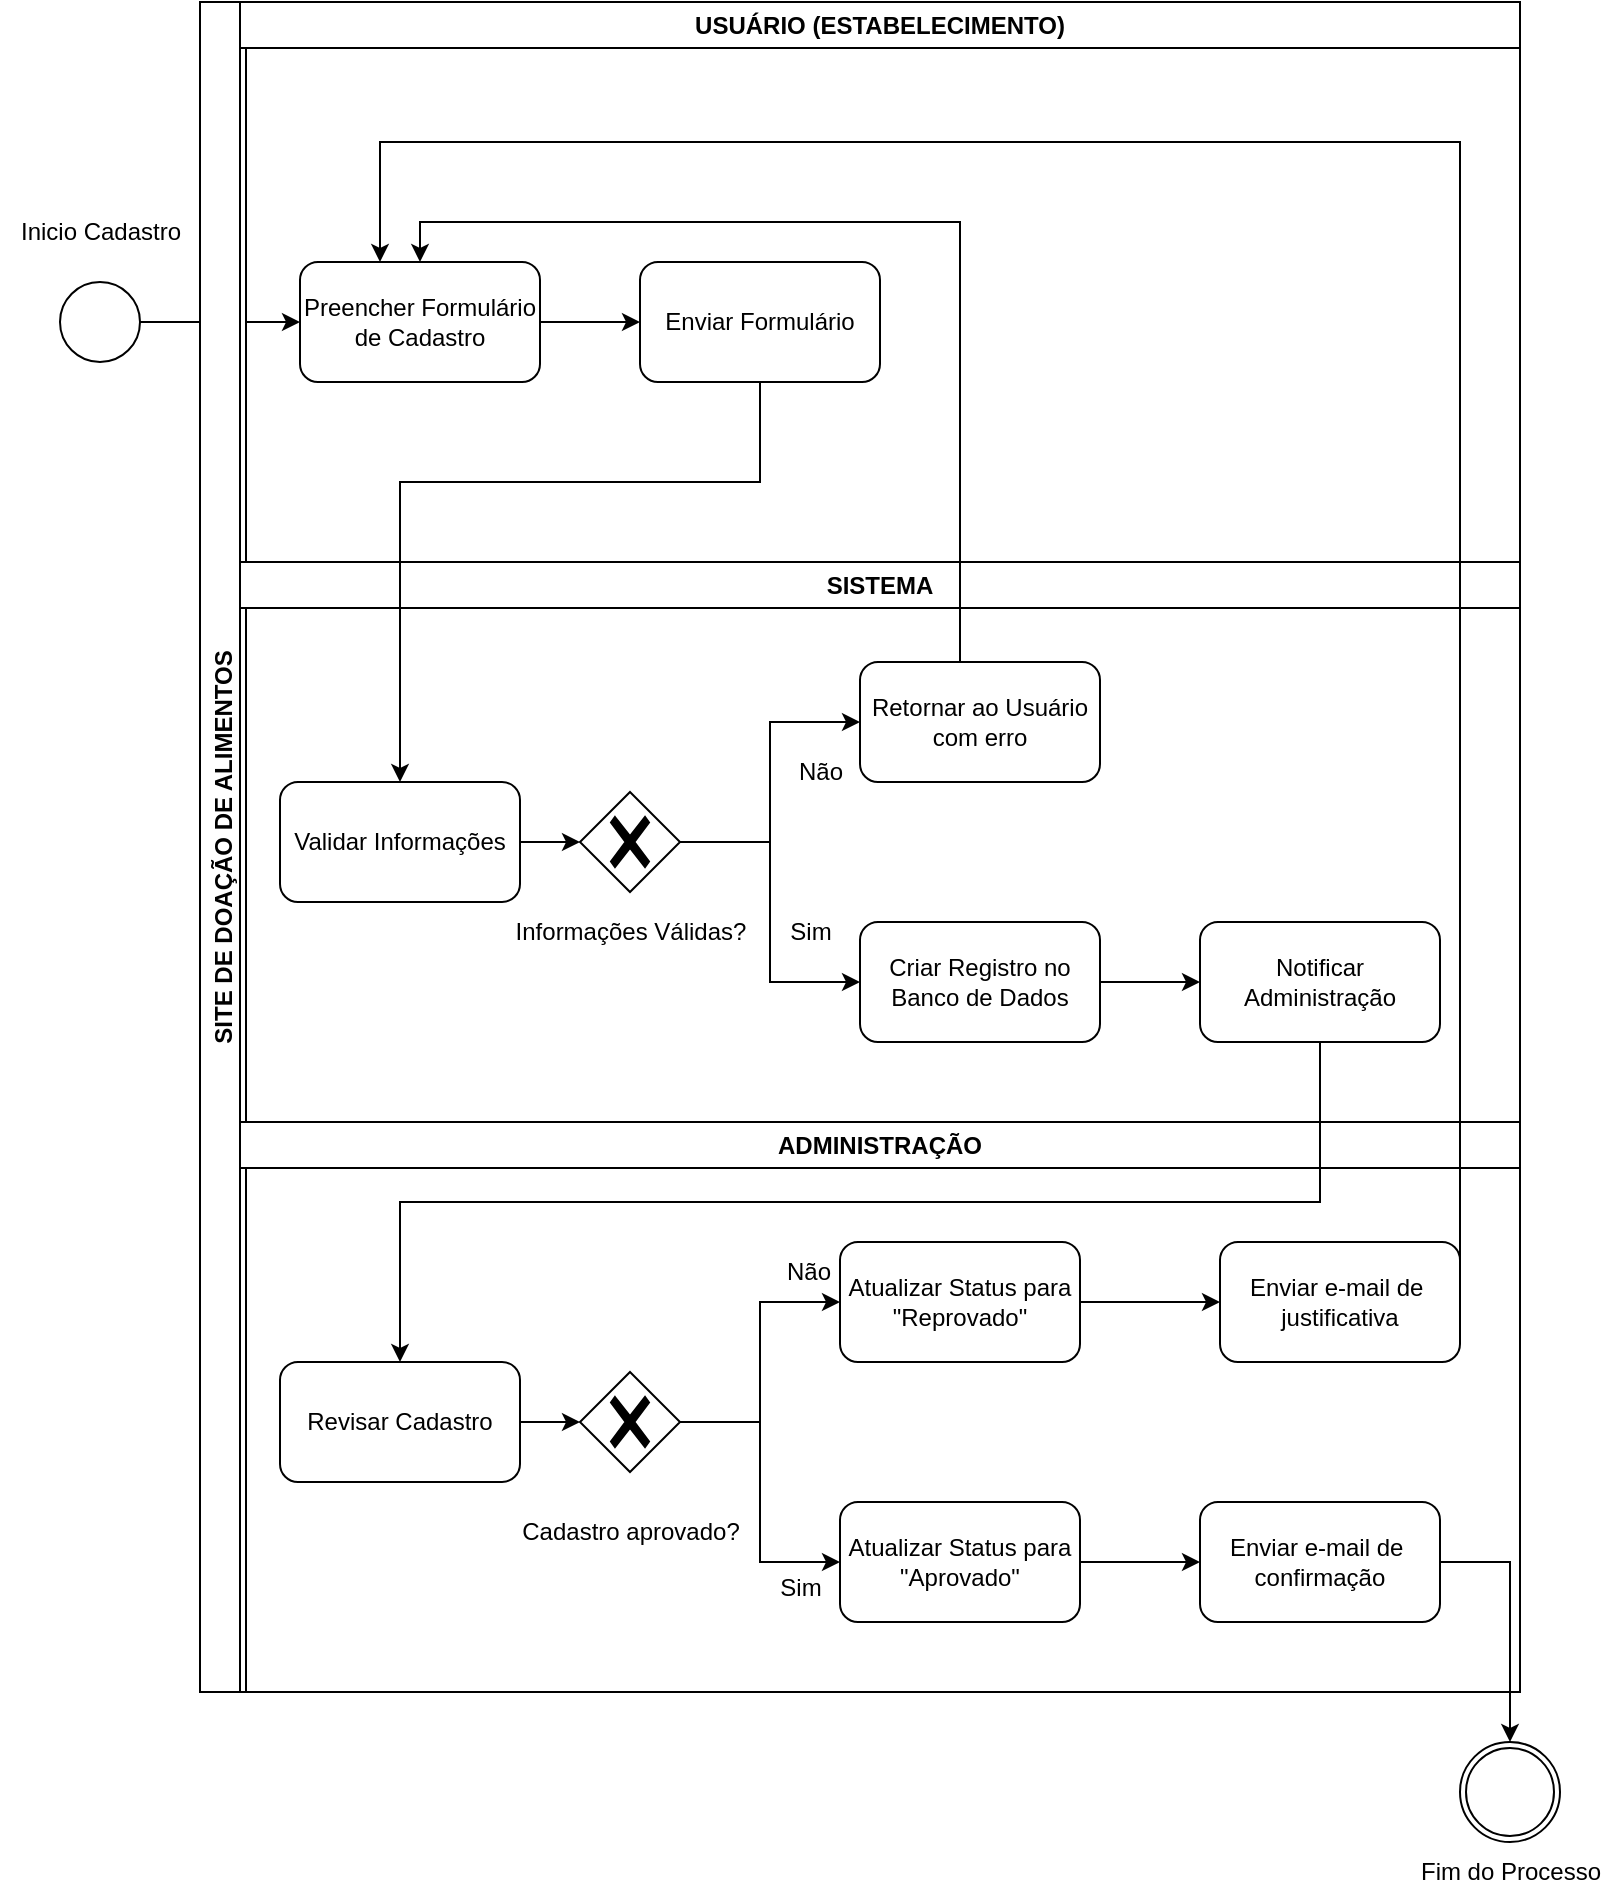 <mxfile version="24.7.16">
  <diagram name="Página-1" id="1upfq-E3TZnH4Ai5wknj">
    <mxGraphModel dx="1903" dy="899" grid="1" gridSize="10" guides="1" tooltips="1" connect="1" arrows="1" fold="1" page="1" pageScale="1" pageWidth="827" pageHeight="1169" math="0" shadow="0">
      <root>
        <mxCell id="0" />
        <mxCell id="1" parent="0" />
        <mxCell id="b5OuM27qtwzma6k_WAEG-50" style="edgeStyle=orthogonalEdgeStyle;rounded=0;orthogonalLoop=1;jettySize=auto;html=1;entryX=0;entryY=0.5;entryDx=0;entryDy=0;" edge="1" parent="1" source="b5OuM27qtwzma6k_WAEG-1" target="b5OuM27qtwzma6k_WAEG-12">
          <mxGeometry relative="1" as="geometry" />
        </mxCell>
        <mxCell id="b5OuM27qtwzma6k_WAEG-1" value="" style="ellipse;whiteSpace=wrap;html=1;" vertex="1" parent="1">
          <mxGeometry x="40" y="170" width="40" height="40" as="geometry" />
        </mxCell>
        <mxCell id="b5OuM27qtwzma6k_WAEG-2" value="Inicio Cadastro" style="text;html=1;align=center;verticalAlign=middle;resizable=0;points=[];autosize=1;strokeColor=none;fillColor=none;" vertex="1" parent="1">
          <mxGeometry x="10" y="130" width="100" height="30" as="geometry" />
        </mxCell>
        <mxCell id="b5OuM27qtwzma6k_WAEG-3" value="SITE DE DOAÇÃO DE ALIMENTOS" style="swimlane;horizontal=0;whiteSpace=wrap;html=1;" vertex="1" parent="1">
          <mxGeometry x="110" y="30" width="660" height="845" as="geometry" />
        </mxCell>
        <mxCell id="b5OuM27qtwzma6k_WAEG-9" value="USUÁRIO (ESTABELECIMENTO)" style="swimlane;whiteSpace=wrap;html=1;startSize=23;" vertex="1" parent="b5OuM27qtwzma6k_WAEG-3">
          <mxGeometry x="20" width="640" height="280" as="geometry" />
        </mxCell>
        <mxCell id="b5OuM27qtwzma6k_WAEG-12" value="Preencher Formulário de Cadastro" style="rounded=1;whiteSpace=wrap;html=1;" vertex="1" parent="b5OuM27qtwzma6k_WAEG-9">
          <mxGeometry x="30" y="130" width="120" height="60" as="geometry" />
        </mxCell>
        <mxCell id="b5OuM27qtwzma6k_WAEG-14" value="Enviar Formulário" style="rounded=1;whiteSpace=wrap;html=1;" vertex="1" parent="b5OuM27qtwzma6k_WAEG-9">
          <mxGeometry x="200" y="130" width="120" height="60" as="geometry" />
        </mxCell>
        <mxCell id="b5OuM27qtwzma6k_WAEG-13" style="edgeStyle=orthogonalEdgeStyle;rounded=0;orthogonalLoop=1;jettySize=auto;html=1;" edge="1" parent="b5OuM27qtwzma6k_WAEG-9" source="b5OuM27qtwzma6k_WAEG-12" target="b5OuM27qtwzma6k_WAEG-14">
          <mxGeometry relative="1" as="geometry">
            <mxPoint x="220" y="80" as="targetPoint" />
          </mxGeometry>
        </mxCell>
        <mxCell id="b5OuM27qtwzma6k_WAEG-10" value="SISTEMA" style="swimlane;whiteSpace=wrap;html=1;" vertex="1" parent="b5OuM27qtwzma6k_WAEG-3">
          <mxGeometry x="20" y="280" width="640" height="280" as="geometry" />
        </mxCell>
        <mxCell id="b5OuM27qtwzma6k_WAEG-15" value="Validar Informações" style="rounded=1;whiteSpace=wrap;html=1;" vertex="1" parent="b5OuM27qtwzma6k_WAEG-10">
          <mxGeometry x="20" y="110" width="120" height="60" as="geometry" />
        </mxCell>
        <mxCell id="b5OuM27qtwzma6k_WAEG-22" style="edgeStyle=orthogonalEdgeStyle;rounded=0;orthogonalLoop=1;jettySize=auto;html=1;entryX=0;entryY=0.5;entryDx=0;entryDy=0;" edge="1" parent="b5OuM27qtwzma6k_WAEG-10" source="b5OuM27qtwzma6k_WAEG-17" target="b5OuM27qtwzma6k_WAEG-21">
          <mxGeometry relative="1" as="geometry" />
        </mxCell>
        <mxCell id="b5OuM27qtwzma6k_WAEG-26" style="edgeStyle=orthogonalEdgeStyle;rounded=0;orthogonalLoop=1;jettySize=auto;html=1;entryX=0;entryY=0.5;entryDx=0;entryDy=0;" edge="1" parent="b5OuM27qtwzma6k_WAEG-10" source="b5OuM27qtwzma6k_WAEG-17" target="b5OuM27qtwzma6k_WAEG-25">
          <mxGeometry relative="1" as="geometry" />
        </mxCell>
        <mxCell id="b5OuM27qtwzma6k_WAEG-17" value="" style="points=[[0.25,0.25,0],[0.5,0,0],[0.75,0.25,0],[1,0.5,0],[0.75,0.75,0],[0.5,1,0],[0.25,0.75,0],[0,0.5,0]];shape=mxgraph.bpmn.gateway2;html=1;verticalLabelPosition=bottom;labelBackgroundColor=#ffffff;verticalAlign=top;align=center;perimeter=rhombusPerimeter;outlineConnect=0;outline=none;symbol=none;gwType=exclusive;" vertex="1" parent="b5OuM27qtwzma6k_WAEG-10">
          <mxGeometry x="170" y="115" width="50" height="50" as="geometry" />
        </mxCell>
        <mxCell id="b5OuM27qtwzma6k_WAEG-18" value="Informações Válidas?" style="text;html=1;align=center;verticalAlign=middle;resizable=0;points=[];autosize=1;strokeColor=none;fillColor=none;" vertex="1" parent="b5OuM27qtwzma6k_WAEG-10">
          <mxGeometry x="125" y="170" width="140" height="30" as="geometry" />
        </mxCell>
        <mxCell id="b5OuM27qtwzma6k_WAEG-19" style="edgeStyle=orthogonalEdgeStyle;rounded=0;orthogonalLoop=1;jettySize=auto;html=1;entryX=0;entryY=0.5;entryDx=0;entryDy=0;entryPerimeter=0;" edge="1" parent="b5OuM27qtwzma6k_WAEG-10" source="b5OuM27qtwzma6k_WAEG-15" target="b5OuM27qtwzma6k_WAEG-17">
          <mxGeometry relative="1" as="geometry" />
        </mxCell>
        <mxCell id="b5OuM27qtwzma6k_WAEG-21" value="Retornar ao Usuário com erro" style="rounded=1;whiteSpace=wrap;html=1;" vertex="1" parent="b5OuM27qtwzma6k_WAEG-10">
          <mxGeometry x="310" y="50" width="120" height="60" as="geometry" />
        </mxCell>
        <mxCell id="b5OuM27qtwzma6k_WAEG-24" value="Não" style="text;html=1;align=center;verticalAlign=middle;resizable=0;points=[];autosize=1;strokeColor=none;fillColor=none;" vertex="1" parent="b5OuM27qtwzma6k_WAEG-10">
          <mxGeometry x="265" y="90" width="50" height="30" as="geometry" />
        </mxCell>
        <mxCell id="b5OuM27qtwzma6k_WAEG-29" style="edgeStyle=orthogonalEdgeStyle;rounded=0;orthogonalLoop=1;jettySize=auto;html=1;entryX=0;entryY=0.5;entryDx=0;entryDy=0;" edge="1" parent="b5OuM27qtwzma6k_WAEG-10" source="b5OuM27qtwzma6k_WAEG-25" target="b5OuM27qtwzma6k_WAEG-28">
          <mxGeometry relative="1" as="geometry" />
        </mxCell>
        <mxCell id="b5OuM27qtwzma6k_WAEG-25" value="Criar Registro no Banco de Dados" style="rounded=1;whiteSpace=wrap;html=1;" vertex="1" parent="b5OuM27qtwzma6k_WAEG-10">
          <mxGeometry x="310" y="180" width="120" height="60" as="geometry" />
        </mxCell>
        <mxCell id="b5OuM27qtwzma6k_WAEG-27" value="Sim" style="text;html=1;align=center;verticalAlign=middle;resizable=0;points=[];autosize=1;strokeColor=none;fillColor=none;" vertex="1" parent="b5OuM27qtwzma6k_WAEG-10">
          <mxGeometry x="265" y="170" width="40" height="30" as="geometry" />
        </mxCell>
        <mxCell id="b5OuM27qtwzma6k_WAEG-28" value="Notificar Administração" style="rounded=1;whiteSpace=wrap;html=1;" vertex="1" parent="b5OuM27qtwzma6k_WAEG-10">
          <mxGeometry x="480" y="180" width="120" height="60" as="geometry" />
        </mxCell>
        <mxCell id="b5OuM27qtwzma6k_WAEG-11" value="ADMINISTRAÇÃO" style="swimlane;whiteSpace=wrap;html=1;" vertex="1" parent="b5OuM27qtwzma6k_WAEG-3">
          <mxGeometry x="20" y="560" width="640" height="285" as="geometry" />
        </mxCell>
        <mxCell id="b5OuM27qtwzma6k_WAEG-30" value="Revisar Cadastro" style="rounded=1;whiteSpace=wrap;html=1;" vertex="1" parent="b5OuM27qtwzma6k_WAEG-11">
          <mxGeometry x="20" y="120" width="120" height="60" as="geometry" />
        </mxCell>
        <mxCell id="b5OuM27qtwzma6k_WAEG-37" style="edgeStyle=orthogonalEdgeStyle;rounded=0;orthogonalLoop=1;jettySize=auto;html=1;entryX=0;entryY=0.5;entryDx=0;entryDy=0;" edge="1" parent="b5OuM27qtwzma6k_WAEG-11" source="b5OuM27qtwzma6k_WAEG-32" target="b5OuM27qtwzma6k_WAEG-36">
          <mxGeometry relative="1" as="geometry" />
        </mxCell>
        <mxCell id="b5OuM27qtwzma6k_WAEG-40" style="edgeStyle=orthogonalEdgeStyle;rounded=0;orthogonalLoop=1;jettySize=auto;html=1;entryX=0;entryY=0.5;entryDx=0;entryDy=0;" edge="1" parent="b5OuM27qtwzma6k_WAEG-11" source="b5OuM27qtwzma6k_WAEG-32" target="b5OuM27qtwzma6k_WAEG-39">
          <mxGeometry relative="1" as="geometry" />
        </mxCell>
        <mxCell id="b5OuM27qtwzma6k_WAEG-32" value="" style="points=[[0.25,0.25,0],[0.5,0,0],[0.75,0.25,0],[1,0.5,0],[0.75,0.75,0],[0.5,1,0],[0.25,0.75,0],[0,0.5,0]];shape=mxgraph.bpmn.gateway2;html=1;verticalLabelPosition=bottom;labelBackgroundColor=#ffffff;verticalAlign=top;align=center;perimeter=rhombusPerimeter;outlineConnect=0;outline=none;symbol=none;gwType=exclusive;" vertex="1" parent="b5OuM27qtwzma6k_WAEG-11">
          <mxGeometry x="170" y="125" width="50" height="50" as="geometry" />
        </mxCell>
        <mxCell id="b5OuM27qtwzma6k_WAEG-33" value="Cadastro aprovado?" style="text;html=1;align=center;verticalAlign=middle;resizable=0;points=[];autosize=1;strokeColor=none;fillColor=none;" vertex="1" parent="b5OuM27qtwzma6k_WAEG-11">
          <mxGeometry x="130" y="190" width="130" height="30" as="geometry" />
        </mxCell>
        <mxCell id="b5OuM27qtwzma6k_WAEG-35" style="edgeStyle=orthogonalEdgeStyle;rounded=0;orthogonalLoop=1;jettySize=auto;html=1;entryX=0;entryY=0.5;entryDx=0;entryDy=0;entryPerimeter=0;" edge="1" parent="b5OuM27qtwzma6k_WAEG-11" source="b5OuM27qtwzma6k_WAEG-30" target="b5OuM27qtwzma6k_WAEG-32">
          <mxGeometry relative="1" as="geometry" />
        </mxCell>
        <mxCell id="b5OuM27qtwzma6k_WAEG-55" style="edgeStyle=orthogonalEdgeStyle;rounded=0;orthogonalLoop=1;jettySize=auto;html=1;entryX=0;entryY=0.5;entryDx=0;entryDy=0;" edge="1" parent="b5OuM27qtwzma6k_WAEG-11" source="b5OuM27qtwzma6k_WAEG-36" target="b5OuM27qtwzma6k_WAEG-52">
          <mxGeometry relative="1" as="geometry" />
        </mxCell>
        <mxCell id="b5OuM27qtwzma6k_WAEG-36" value="Atualizar Status para &quot;Aprovado&quot;" style="rounded=1;whiteSpace=wrap;html=1;" vertex="1" parent="b5OuM27qtwzma6k_WAEG-11">
          <mxGeometry x="300" y="190" width="120" height="60" as="geometry" />
        </mxCell>
        <mxCell id="b5OuM27qtwzma6k_WAEG-54" style="edgeStyle=orthogonalEdgeStyle;rounded=0;orthogonalLoop=1;jettySize=auto;html=1;entryX=0;entryY=0.5;entryDx=0;entryDy=0;" edge="1" parent="b5OuM27qtwzma6k_WAEG-11" source="b5OuM27qtwzma6k_WAEG-39" target="b5OuM27qtwzma6k_WAEG-51">
          <mxGeometry relative="1" as="geometry" />
        </mxCell>
        <mxCell id="b5OuM27qtwzma6k_WAEG-39" value="Atualizar Status para &quot;Reprovado&quot;" style="rounded=1;whiteSpace=wrap;html=1;" vertex="1" parent="b5OuM27qtwzma6k_WAEG-11">
          <mxGeometry x="300" y="60" width="120" height="60" as="geometry" />
        </mxCell>
        <mxCell id="b5OuM27qtwzma6k_WAEG-41" value="Não" style="text;html=1;align=center;verticalAlign=middle;resizable=0;points=[];autosize=1;strokeColor=none;fillColor=none;" vertex="1" parent="b5OuM27qtwzma6k_WAEG-11">
          <mxGeometry x="259" y="60" width="50" height="30" as="geometry" />
        </mxCell>
        <mxCell id="b5OuM27qtwzma6k_WAEG-51" value="&lt;span style=&quot;text-wrap: nowrap;&quot;&gt;Enviar e-mail de&amp;nbsp;&lt;/span&gt;&lt;div style=&quot;text-wrap: nowrap;&quot;&gt;justificativa&lt;/div&gt;" style="rounded=1;whiteSpace=wrap;html=1;" vertex="1" parent="b5OuM27qtwzma6k_WAEG-11">
          <mxGeometry x="490" y="60" width="120" height="60" as="geometry" />
        </mxCell>
        <mxCell id="b5OuM27qtwzma6k_WAEG-52" value="&lt;span style=&quot;text-wrap: nowrap;&quot;&gt;Enviar e-mail de&amp;nbsp;&lt;/span&gt;&lt;div style=&quot;text-wrap: nowrap;&quot;&gt;confirmação&lt;/div&gt;" style="rounded=1;whiteSpace=wrap;html=1;" vertex="1" parent="b5OuM27qtwzma6k_WAEG-11">
          <mxGeometry x="480" y="190" width="120" height="60" as="geometry" />
        </mxCell>
        <mxCell id="b5OuM27qtwzma6k_WAEG-16" style="edgeStyle=orthogonalEdgeStyle;rounded=0;orthogonalLoop=1;jettySize=auto;html=1;entryX=0.5;entryY=0;entryDx=0;entryDy=0;" edge="1" parent="b5OuM27qtwzma6k_WAEG-3" source="b5OuM27qtwzma6k_WAEG-14" target="b5OuM27qtwzma6k_WAEG-15">
          <mxGeometry relative="1" as="geometry">
            <Array as="points">
              <mxPoint x="280" y="240" />
              <mxPoint x="100" y="240" />
            </Array>
          </mxGeometry>
        </mxCell>
        <mxCell id="b5OuM27qtwzma6k_WAEG-23" style="edgeStyle=orthogonalEdgeStyle;rounded=0;orthogonalLoop=1;jettySize=auto;html=1;entryX=0.5;entryY=0;entryDx=0;entryDy=0;" edge="1" parent="b5OuM27qtwzma6k_WAEG-3" source="b5OuM27qtwzma6k_WAEG-21" target="b5OuM27qtwzma6k_WAEG-12">
          <mxGeometry relative="1" as="geometry">
            <Array as="points">
              <mxPoint x="380" y="110" />
              <mxPoint x="110" y="110" />
            </Array>
          </mxGeometry>
        </mxCell>
        <mxCell id="b5OuM27qtwzma6k_WAEG-34" style="edgeStyle=orthogonalEdgeStyle;rounded=0;orthogonalLoop=1;jettySize=auto;html=1;entryX=0.5;entryY=0;entryDx=0;entryDy=0;" edge="1" parent="b5OuM27qtwzma6k_WAEG-3" source="b5OuM27qtwzma6k_WAEG-28" target="b5OuM27qtwzma6k_WAEG-30">
          <mxGeometry relative="1" as="geometry">
            <Array as="points">
              <mxPoint x="560" y="600" />
              <mxPoint x="100" y="600" />
            </Array>
          </mxGeometry>
        </mxCell>
        <mxCell id="b5OuM27qtwzma6k_WAEG-59" style="edgeStyle=orthogonalEdgeStyle;rounded=0;orthogonalLoop=1;jettySize=auto;html=1;exitX=1;exitY=0.5;exitDx=0;exitDy=0;" edge="1" parent="b5OuM27qtwzma6k_WAEG-3" source="b5OuM27qtwzma6k_WAEG-51" target="b5OuM27qtwzma6k_WAEG-12">
          <mxGeometry relative="1" as="geometry">
            <Array as="points">
              <mxPoint x="630" y="70" />
              <mxPoint x="90" y="70" />
            </Array>
          </mxGeometry>
        </mxCell>
        <mxCell id="b5OuM27qtwzma6k_WAEG-38" value="Sim" style="text;html=1;align=center;verticalAlign=middle;resizable=0;points=[];autosize=1;strokeColor=none;fillColor=none;" vertex="1" parent="1">
          <mxGeometry x="390" y="808" width="40" height="30" as="geometry" />
        </mxCell>
        <mxCell id="b5OuM27qtwzma6k_WAEG-56" value="" style="points=[[0.145,0.145,0],[0.5,0,0],[0.855,0.145,0],[1,0.5,0],[0.855,0.855,0],[0.5,1,0],[0.145,0.855,0],[0,0.5,0]];shape=mxgraph.bpmn.event;html=1;verticalLabelPosition=bottom;labelBackgroundColor=#ffffff;verticalAlign=top;align=center;perimeter=ellipsePerimeter;outlineConnect=0;aspect=fixed;outline=throwing;symbol=general;" vertex="1" parent="1">
          <mxGeometry x="740" y="900" width="50" height="50" as="geometry" />
        </mxCell>
        <mxCell id="b5OuM27qtwzma6k_WAEG-57" style="edgeStyle=orthogonalEdgeStyle;rounded=0;orthogonalLoop=1;jettySize=auto;html=1;entryX=0.5;entryY=0;entryDx=0;entryDy=0;entryPerimeter=0;" edge="1" parent="1" source="b5OuM27qtwzma6k_WAEG-52" target="b5OuM27qtwzma6k_WAEG-56">
          <mxGeometry relative="1" as="geometry" />
        </mxCell>
        <mxCell id="b5OuM27qtwzma6k_WAEG-58" value="Fim do Processo" style="text;html=1;align=center;verticalAlign=middle;resizable=0;points=[];autosize=1;strokeColor=none;fillColor=none;" vertex="1" parent="1">
          <mxGeometry x="710" y="950" width="110" height="30" as="geometry" />
        </mxCell>
      </root>
    </mxGraphModel>
  </diagram>
</mxfile>
